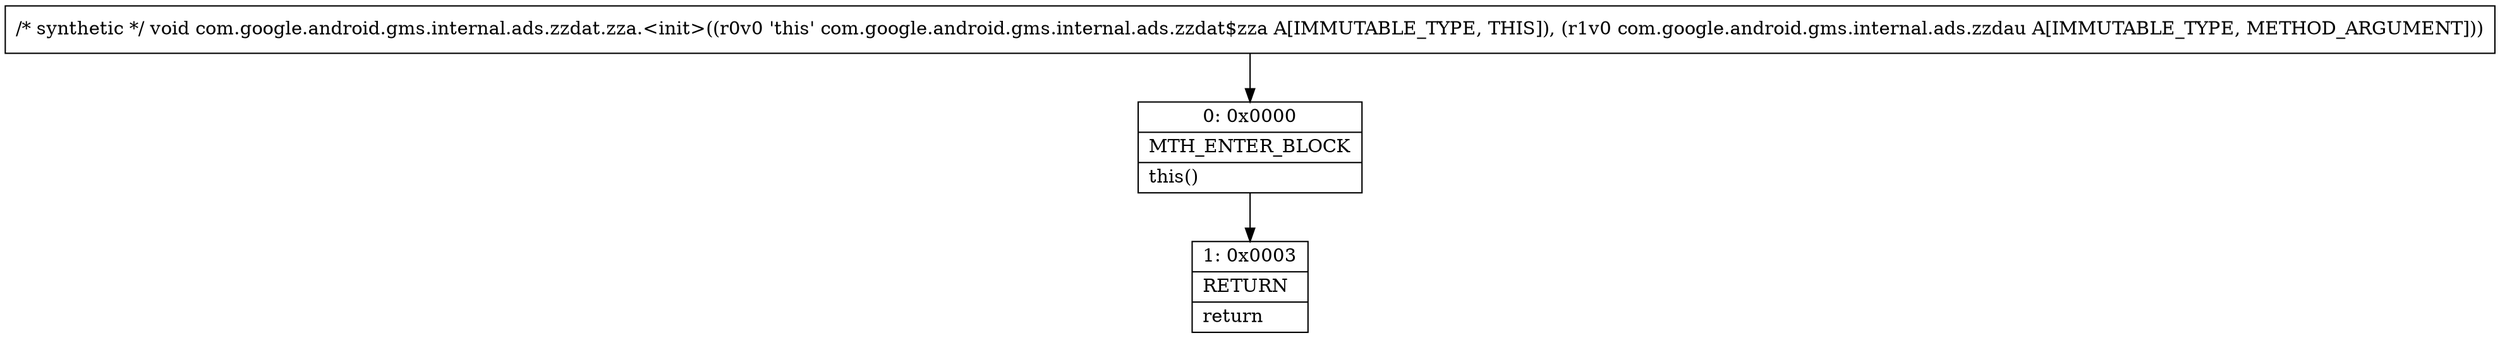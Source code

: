 digraph "CFG forcom.google.android.gms.internal.ads.zzdat.zza.\<init\>(Lcom\/google\/android\/gms\/internal\/ads\/zzdau;)V" {
Node_0 [shape=record,label="{0\:\ 0x0000|MTH_ENTER_BLOCK\l|this()\l}"];
Node_1 [shape=record,label="{1\:\ 0x0003|RETURN\l|return\l}"];
MethodNode[shape=record,label="{\/* synthetic *\/ void com.google.android.gms.internal.ads.zzdat.zza.\<init\>((r0v0 'this' com.google.android.gms.internal.ads.zzdat$zza A[IMMUTABLE_TYPE, THIS]), (r1v0 com.google.android.gms.internal.ads.zzdau A[IMMUTABLE_TYPE, METHOD_ARGUMENT])) }"];
MethodNode -> Node_0;
Node_0 -> Node_1;
}

